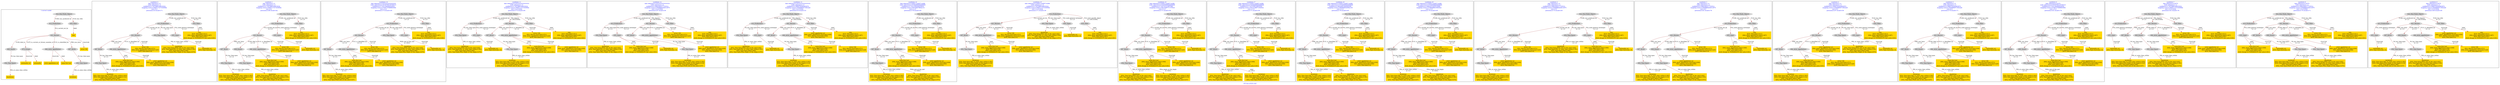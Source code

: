 digraph n0 {
fontcolor="blue"
remincross="true"
label="s03-ima-artists.xml"
subgraph cluster_0 {
label="1-correct model"
n2[style="filled",color="white",fillcolor="lightgray",label="E12_Production1"];
n3[style="filled",color="white",fillcolor="lightgray",label="E21_Person1"];
n4[style="filled",color="white",fillcolor="lightgray",label="E69_Death1"];
n5[style="filled",color="white",fillcolor="lightgray",label="E74_Group1"];
n6[style="filled",color="white",fillcolor="lightgray",label="E82_Actor_Appellation1"];
n7[style="filled",color="white",fillcolor="lightgray",label="E67_Birth1"];
n8[shape="plaintext",style="filled",fillcolor="gold",label="Artist URI"];
n9[style="filled",color="white",fillcolor="lightgray",label="E22_Man-Made_Object1"];
n10[style="filled",color="white",fillcolor="lightgray",label="E35_Title1"];
n11[shape="plaintext",style="filled",fillcolor="gold",label="title"];
n12[style="filled",color="white",fillcolor="lightgray",label="E52_Time-Span1"];
n13[shape="plaintext",style="filled",fillcolor="gold",label="birthDate"];
n14[style="filled",color="white",fillcolor="lightgray",label="E52_Time-Span2"];
n15[shape="plaintext",style="filled",fillcolor="gold",label="deathDate"];
n16[shape="plaintext",style="filled",fillcolor="gold",label="nationality uri"];
n17[shape="plaintext",style="filled",fillcolor="gold",label="nationality"];
n18[shape="plaintext",style="filled",fillcolor="gold",label="artist appellation uri"];
n19[shape="plaintext",style="filled",fillcolor="gold",label="name first last"];
}
subgraph cluster_1 {
label="candidate 0\nlink coherence:1.0\nnode coherence:1.0\nconfidence:0.7257866100633034\nmapping score:0.5990717271639582\ncost:15.0\n-precision:0.8-recall:0.71"
n21[style="filled",color="white",fillcolor="lightgray",label="E12_Production1"];
n22[style="filled",color="white",fillcolor="lightgray",label="E21_Person1"];
n23[style="filled",color="white",fillcolor="lightgray",label="E52_Time-Span2"];
n24[style="filled",color="white",fillcolor="lightgray",label="E55_Type1"];
n25[style="filled",color="white",fillcolor="lightgray",label="E67_Birth1"];
n26[style="filled",color="white",fillcolor="lightgray",label="E82_Actor_Appellation1"];
n27[style="filled",color="white",fillcolor="lightgray",label="E22_Man-Made_Object1"];
n28[style="filled",color="white",fillcolor="lightgray",label="E35_Title1"];
n29[style="filled",color="white",fillcolor="lightgray",label="E52_Time-Span1"];
n30[shape="plaintext",style="filled",fillcolor="gold",label="name first last\n[E82_Actor_Appellation,label,0.908]\n[E35_Title,label,0.09]\n[E55_Type,label,0.001]\n[E29_Design_or_Procedure,P3_has_note,0.001]"];
n31[shape="plaintext",style="filled",fillcolor="gold",label="birthDate\n[E52_Time-Span,P82_at_some_time_within,0.363]\n[E52_Time-Span,P82a_begin_of_the_begin,0.314]\n[E52_Time-Span,label,0.286]\n[E52_Time-Span,P82b_end_of_the_end,0.037]"];
n32[shape="plaintext",style="filled",fillcolor="gold",label="deathDate\n[E52_Time-Span,P82b_end_of_the_end,0.442]\n[E52_Time-Span,P82_at_some_time_within,0.391]\n[E52_Time-Span,label,0.094]\n[E52_Time-Span,P82a_begin_of_the_begin,0.073]"];
n33[shape="plaintext",style="filled",fillcolor="gold",label="title\n[E35_Title,label,0.911]\n[E82_Actor_Appellation,label,0.087]\n[E55_Type,label,0.001]\n[E29_Design_or_Procedure,P3_has_note,0.001]"];
n34[shape="plaintext",style="filled",fillcolor="gold",label="nationality uri\n[E55_Type,classLink,1.0]"];
n35[shape="plaintext",style="filled",fillcolor="gold",label="Artist URI\n[E21_Person,classLink,0.571]\n[E82_Actor_Appellation,classLink,0.429]\n[E35_Title,label,0.0]"];
n36[shape="plaintext",style="filled",fillcolor="gold",label="artist appellation uri\n[E82_Actor_Appellation,classLink,0.936]\n[E21_Person,classLink,0.064]\n[E35_Title,label,0.0]"];
}
subgraph cluster_2 {
label="candidate 1\nlink coherence:1.0\nnode coherence:1.0\nconfidence:0.7257866100633034\nmapping score:0.5990717271639582\ncost:16.0\n-precision:0.88-recall:0.82"
n38[style="filled",color="white",fillcolor="lightgray",label="E12_Production1"];
n39[style="filled",color="white",fillcolor="lightgray",label="E21_Person1"];
n40[style="filled",color="white",fillcolor="lightgray",label="E55_Type1"];
n41[style="filled",color="white",fillcolor="lightgray",label="E67_Birth1"];
n42[style="filled",color="white",fillcolor="lightgray",label="E69_Death1"];
n43[style="filled",color="white",fillcolor="lightgray",label="E82_Actor_Appellation1"];
n44[style="filled",color="white",fillcolor="lightgray",label="E22_Man-Made_Object1"];
n45[style="filled",color="white",fillcolor="lightgray",label="E35_Title1"];
n46[style="filled",color="white",fillcolor="lightgray",label="E52_Time-Span1"];
n47[style="filled",color="white",fillcolor="lightgray",label="E52_Time-Span3"];
n48[shape="plaintext",style="filled",fillcolor="gold",label="name first last\n[E82_Actor_Appellation,label,0.908]\n[E35_Title,label,0.09]\n[E55_Type,label,0.001]\n[E29_Design_or_Procedure,P3_has_note,0.001]"];
n49[shape="plaintext",style="filled",fillcolor="gold",label="birthDate\n[E52_Time-Span,P82_at_some_time_within,0.363]\n[E52_Time-Span,P82a_begin_of_the_begin,0.314]\n[E52_Time-Span,label,0.286]\n[E52_Time-Span,P82b_end_of_the_end,0.037]"];
n50[shape="plaintext",style="filled",fillcolor="gold",label="title\n[E35_Title,label,0.911]\n[E82_Actor_Appellation,label,0.087]\n[E55_Type,label,0.001]\n[E29_Design_or_Procedure,P3_has_note,0.001]"];
n51[shape="plaintext",style="filled",fillcolor="gold",label="deathDate\n[E52_Time-Span,P82b_end_of_the_end,0.442]\n[E52_Time-Span,P82_at_some_time_within,0.391]\n[E52_Time-Span,label,0.094]\n[E52_Time-Span,P82a_begin_of_the_begin,0.073]"];
n52[shape="plaintext",style="filled",fillcolor="gold",label="nationality uri\n[E55_Type,classLink,1.0]"];
n53[shape="plaintext",style="filled",fillcolor="gold",label="Artist URI\n[E21_Person,classLink,0.571]\n[E82_Actor_Appellation,classLink,0.429]\n[E35_Title,label,0.0]"];
n54[shape="plaintext",style="filled",fillcolor="gold",label="artist appellation uri\n[E82_Actor_Appellation,classLink,0.936]\n[E21_Person,classLink,0.064]\n[E35_Title,label,0.0]"];
}
subgraph cluster_3 {
label="candidate 10\nlink coherence:0.9333333333333333\nnode coherence:0.9230769230769231\nconfidence:0.7331156264025834\nmapping score:0.5758737069693594\ncost:114.0\n-precision:0.73-recall:0.65"
n56[style="filled",color="white",fillcolor="lightgray",label="E12_Production1"];
n57[style="filled",color="white",fillcolor="lightgray",label="E21_Person1"];
n58[style="filled",color="white",fillcolor="lightgray",label="E52_Time-Span2"];
n59[style="filled",color="white",fillcolor="lightgray",label="E55_Type1"];
n60[style="filled",color="white",fillcolor="lightgray",label="E67_Birth1"];
n61[style="filled",color="white",fillcolor="lightgray",label="E82_Actor_Appellation1"];
n62[style="filled",color="white",fillcolor="lightgray",label="E22_Man-Made_Object1"];
n63[style="filled",color="white",fillcolor="lightgray",label="E35_Title1"];
n64[style="filled",color="white",fillcolor="lightgray",label="E52_Time-Span1"];
n65[shape="plaintext",style="filled",fillcolor="gold",label="deathDate\n[E52_Time-Span,P82b_end_of_the_end,0.442]\n[E52_Time-Span,P82_at_some_time_within,0.391]\n[E52_Time-Span,label,0.094]\n[E52_Time-Span,P82a_begin_of_the_begin,0.073]"];
n66[shape="plaintext",style="filled",fillcolor="gold",label="name first last\n[E82_Actor_Appellation,label,0.908]\n[E35_Title,label,0.09]\n[E55_Type,label,0.001]\n[E29_Design_or_Procedure,P3_has_note,0.001]"];
n67[shape="plaintext",style="filled",fillcolor="gold",label="birthDate\n[E52_Time-Span,P82_at_some_time_within,0.363]\n[E52_Time-Span,P82a_begin_of_the_begin,0.314]\n[E52_Time-Span,label,0.286]\n[E52_Time-Span,P82b_end_of_the_end,0.037]"];
n68[shape="plaintext",style="filled",fillcolor="gold",label="title\n[E35_Title,label,0.911]\n[E82_Actor_Appellation,label,0.087]\n[E55_Type,label,0.001]\n[E29_Design_or_Procedure,P3_has_note,0.001]"];
n69[shape="plaintext",style="filled",fillcolor="gold",label="nationality uri\n[E55_Type,classLink,1.0]"];
n70[shape="plaintext",style="filled",fillcolor="gold",label="Artist URI\n[E21_Person,classLink,0.571]\n[E82_Actor_Appellation,classLink,0.429]\n[E35_Title,label,0.0]"];
n71[shape="plaintext",style="filled",fillcolor="gold",label="artist appellation uri\n[E82_Actor_Appellation,classLink,0.936]\n[E21_Person,classLink,0.064]\n[E35_Title,label,0.0]"];
}
subgraph cluster_4 {
label="candidate 11\nlink coherence:0.9333333333333333\nnode coherence:1.0\nconfidence:0.7257866100633034\nmapping score:0.5990717271639582\ncost:114.010002\n-precision:0.73-recall:0.65"
n73[style="filled",color="white",fillcolor="lightgray",label="E12_Production1"];
n74[style="filled",color="white",fillcolor="lightgray",label="E52_Time-Span2"];
n75[style="filled",color="white",fillcolor="lightgray",label="E55_Type1"];
n76[style="filled",color="white",fillcolor="lightgray",label="E21_Person1"];
n77[style="filled",color="white",fillcolor="lightgray",label="E67_Birth1"];
n78[style="filled",color="white",fillcolor="lightgray",label="E82_Actor_Appellation1"];
n79[style="filled",color="white",fillcolor="lightgray",label="E22_Man-Made_Object1"];
n80[style="filled",color="white",fillcolor="lightgray",label="E35_Title1"];
n81[style="filled",color="white",fillcolor="lightgray",label="E52_Time-Span1"];
n82[shape="plaintext",style="filled",fillcolor="gold",label="name first last\n[E82_Actor_Appellation,label,0.908]\n[E35_Title,label,0.09]\n[E55_Type,label,0.001]\n[E29_Design_or_Procedure,P3_has_note,0.001]"];
n83[shape="plaintext",style="filled",fillcolor="gold",label="birthDate\n[E52_Time-Span,P82_at_some_time_within,0.363]\n[E52_Time-Span,P82a_begin_of_the_begin,0.314]\n[E52_Time-Span,label,0.286]\n[E52_Time-Span,P82b_end_of_the_end,0.037]"];
n84[shape="plaintext",style="filled",fillcolor="gold",label="deathDate\n[E52_Time-Span,P82b_end_of_the_end,0.442]\n[E52_Time-Span,P82_at_some_time_within,0.391]\n[E52_Time-Span,label,0.094]\n[E52_Time-Span,P82a_begin_of_the_begin,0.073]"];
n85[shape="plaintext",style="filled",fillcolor="gold",label="title\n[E35_Title,label,0.911]\n[E82_Actor_Appellation,label,0.087]\n[E55_Type,label,0.001]\n[E29_Design_or_Procedure,P3_has_note,0.001]"];
n86[shape="plaintext",style="filled",fillcolor="gold",label="nationality uri\n[E55_Type,classLink,1.0]"];
n87[shape="plaintext",style="filled",fillcolor="gold",label="Artist URI\n[E21_Person,classLink,0.571]\n[E82_Actor_Appellation,classLink,0.429]\n[E35_Title,label,0.0]"];
n88[shape="plaintext",style="filled",fillcolor="gold",label="artist appellation uri\n[E82_Actor_Appellation,classLink,0.936]\n[E21_Person,classLink,0.064]\n[E35_Title,label,0.0]"];
}
subgraph cluster_5 {
label="candidate 12\nlink coherence:0.9333333333333333\nnode coherence:1.0\nconfidence:0.5962382077753512\nmapping score:0.5558889264013075\ncost:114.010002\n-precision:0.67-recall:0.59"
n90[style="filled",color="white",fillcolor="lightgray",label="E12_Production1"];
n91[style="filled",color="white",fillcolor="lightgray",label="E52_Time-Span2"];
n92[style="filled",color="white",fillcolor="lightgray",label="E55_Type1"];
n93[style="filled",color="white",fillcolor="lightgray",label="E21_Person1"];
n94[style="filled",color="white",fillcolor="lightgray",label="E67_Birth1"];
n95[style="filled",color="white",fillcolor="lightgray",label="E82_Actor_Appellation1"];
n96[style="filled",color="white",fillcolor="lightgray",label="E22_Man-Made_Object1"];
n97[style="filled",color="white",fillcolor="lightgray",label="E35_Title1"];
n98[style="filled",color="white",fillcolor="lightgray",label="E52_Time-Span1"];
n99[shape="plaintext",style="filled",fillcolor="gold",label="name first last\n[E82_Actor_Appellation,label,0.908]\n[E35_Title,label,0.09]\n[E55_Type,label,0.001]\n[E29_Design_or_Procedure,P3_has_note,0.001]"];
n100[shape="plaintext",style="filled",fillcolor="gold",label="birthDate\n[E52_Time-Span,P82_at_some_time_within,0.363]\n[E52_Time-Span,P82a_begin_of_the_begin,0.314]\n[E52_Time-Span,label,0.286]\n[E52_Time-Span,P82b_end_of_the_end,0.037]"];
n101[shape="plaintext",style="filled",fillcolor="gold",label="deathDate\n[E52_Time-Span,P82b_end_of_the_end,0.442]\n[E52_Time-Span,P82_at_some_time_within,0.391]\n[E52_Time-Span,label,0.094]\n[E52_Time-Span,P82a_begin_of_the_begin,0.073]"];
n102[shape="plaintext",style="filled",fillcolor="gold",label="title\n[E35_Title,label,0.911]\n[E82_Actor_Appellation,label,0.087]\n[E55_Type,label,0.001]\n[E29_Design_or_Procedure,P3_has_note,0.001]"];
n103[shape="plaintext",style="filled",fillcolor="gold",label="nationality uri\n[E55_Type,classLink,1.0]"];
n104[shape="plaintext",style="filled",fillcolor="gold",label="Artist URI\n[E21_Person,classLink,0.571]\n[E82_Actor_Appellation,classLink,0.429]\n[E35_Title,label,0.0]"];
n105[shape="plaintext",style="filled",fillcolor="gold",label="artist appellation uri\n[E82_Actor_Appellation,classLink,0.936]\n[E21_Person,classLink,0.064]\n[E35_Title,label,0.0]"];
}
subgraph cluster_6 {
label="candidate 13\nlink coherence:0.9333333333333333\nnode coherence:1.0\nconfidence:0.5806702200463972\nmapping score:0.5506995971583228\ncost:114.010002\n-precision:0.6-recall:0.53"
n107[style="filled",color="white",fillcolor="lightgray",label="E12_Production1"];
n108[style="filled",color="white",fillcolor="lightgray",label="E52_Time-Span2"];
n109[style="filled",color="white",fillcolor="lightgray",label="E55_Type1"];
n110[style="filled",color="white",fillcolor="lightgray",label="E21_Person1"];
n111[style="filled",color="white",fillcolor="lightgray",label="E67_Birth1"];
n112[style="filled",color="white",fillcolor="lightgray",label="E82_Actor_Appellation1"];
n113[style="filled",color="white",fillcolor="lightgray",label="E22_Man-Made_Object1"];
n114[style="filled",color="white",fillcolor="lightgray",label="E35_Title1"];
n115[style="filled",color="white",fillcolor="lightgray",label="E52_Time-Span1"];
n116[shape="plaintext",style="filled",fillcolor="gold",label="name first last\n[E82_Actor_Appellation,label,0.908]\n[E35_Title,label,0.09]\n[E55_Type,label,0.001]\n[E29_Design_or_Procedure,P3_has_note,0.001]"];
n117[shape="plaintext",style="filled",fillcolor="gold",label="birthDate\n[E52_Time-Span,P82_at_some_time_within,0.363]\n[E52_Time-Span,P82a_begin_of_the_begin,0.314]\n[E52_Time-Span,label,0.286]\n[E52_Time-Span,P82b_end_of_the_end,0.037]"];
n118[shape="plaintext",style="filled",fillcolor="gold",label="deathDate\n[E52_Time-Span,P82b_end_of_the_end,0.442]\n[E52_Time-Span,P82_at_some_time_within,0.391]\n[E52_Time-Span,label,0.094]\n[E52_Time-Span,P82a_begin_of_the_begin,0.073]"];
n119[shape="plaintext",style="filled",fillcolor="gold",label="title\n[E35_Title,label,0.911]\n[E82_Actor_Appellation,label,0.087]\n[E55_Type,label,0.001]\n[E29_Design_or_Procedure,P3_has_note,0.001]"];
n120[shape="plaintext",style="filled",fillcolor="gold",label="nationality uri\n[E55_Type,classLink,1.0]"];
n121[shape="plaintext",style="filled",fillcolor="gold",label="Artist URI\n[E21_Person,classLink,0.571]\n[E82_Actor_Appellation,classLink,0.429]\n[E35_Title,label,0.0]"];
n122[shape="plaintext",style="filled",fillcolor="gold",label="artist appellation uri\n[E82_Actor_Appellation,classLink,0.936]\n[E21_Person,classLink,0.064]\n[E35_Title,label,0.0]"];
}
subgraph cluster_7 {
label="candidate 14\nlink coherence:0.9285714285714286\nnode coherence:0.9166666666666666\nconfidence:0.7331156264025834\nmapping score:0.597546478642131\ncost:113.0\n-precision:0.79-recall:0.65"
n124[style="filled",color="white",fillcolor="lightgray",label="E12_Production1"];
n125[style="filled",color="white",fillcolor="lightgray",label="E21_Person1"];
n126[style="filled",color="white",fillcolor="lightgray",label="E55_Type1"];
n127[style="filled",color="white",fillcolor="lightgray",label="E67_Birth1"];
n128[style="filled",color="white",fillcolor="lightgray",label="E82_Actor_Appellation1"];
n129[style="filled",color="white",fillcolor="lightgray",label="E22_Man-Made_Object1"];
n130[style="filled",color="white",fillcolor="lightgray",label="E35_Title1"];
n131[style="filled",color="white",fillcolor="lightgray",label="E52_Time-Span1"];
n132[shape="plaintext",style="filled",fillcolor="gold",label="name first last\n[E82_Actor_Appellation,label,0.908]\n[E35_Title,label,0.09]\n[E55_Type,label,0.001]\n[E29_Design_or_Procedure,P3_has_note,0.001]"];
n133[shape="plaintext",style="filled",fillcolor="gold",label="birthDate\n[E52_Time-Span,P82_at_some_time_within,0.363]\n[E52_Time-Span,P82a_begin_of_the_begin,0.314]\n[E52_Time-Span,label,0.286]\n[E52_Time-Span,P82b_end_of_the_end,0.037]"];
n134[shape="plaintext",style="filled",fillcolor="gold",label="deathDate\n[E52_Time-Span,P82b_end_of_the_end,0.442]\n[E52_Time-Span,P82_at_some_time_within,0.391]\n[E52_Time-Span,label,0.094]\n[E52_Time-Span,P82a_begin_of_the_begin,0.073]"];
n135[shape="plaintext",style="filled",fillcolor="gold",label="title\n[E35_Title,label,0.911]\n[E82_Actor_Appellation,label,0.087]\n[E55_Type,label,0.001]\n[E29_Design_or_Procedure,P3_has_note,0.001]"];
n136[shape="plaintext",style="filled",fillcolor="gold",label="nationality uri\n[E55_Type,classLink,1.0]"];
n137[shape="plaintext",style="filled",fillcolor="gold",label="Artist URI\n[E21_Person,classLink,0.571]\n[E82_Actor_Appellation,classLink,0.429]\n[E35_Title,label,0.0]"];
n138[shape="plaintext",style="filled",fillcolor="gold",label="artist appellation uri\n[E82_Actor_Appellation,classLink,0.936]\n[E21_Person,classLink,0.064]\n[E35_Title,label,0.0]"];
}
subgraph cluster_8 {
label="candidate 15\nlink coherence:0.9285714285714286\nnode coherence:1.0\nconfidence:0.7257866100633034\nmapping score:0.5990717271639582\ncost:113.010002\n-precision:0.71-recall:0.59"
n140[style="filled",color="white",fillcolor="lightgray",label="E12_Production1"];
n141[style="filled",color="white",fillcolor="lightgray",label="E21_Person1"];
n142[style="filled",color="white",fillcolor="lightgray",label="E52_Time-Span2"];
n143[style="filled",color="white",fillcolor="lightgray",label="E55_Type1"];
n144[style="filled",color="white",fillcolor="lightgray",label="E67_Birth1"];
n145[style="filled",color="white",fillcolor="lightgray",label="E82_Actor_Appellation1"];
n146[style="filled",color="white",fillcolor="lightgray",label="E52_Time-Span1"];
n147[style="filled",color="white",fillcolor="lightgray",label="E35_Title1"];
n148[shape="plaintext",style="filled",fillcolor="gold",label="name first last\n[E82_Actor_Appellation,label,0.908]\n[E35_Title,label,0.09]\n[E55_Type,label,0.001]\n[E29_Design_or_Procedure,P3_has_note,0.001]"];
n149[shape="plaintext",style="filled",fillcolor="gold",label="birthDate\n[E52_Time-Span,P82_at_some_time_within,0.363]\n[E52_Time-Span,P82a_begin_of_the_begin,0.314]\n[E52_Time-Span,label,0.286]\n[E52_Time-Span,P82b_end_of_the_end,0.037]"];
n150[shape="plaintext",style="filled",fillcolor="gold",label="deathDate\n[E52_Time-Span,P82b_end_of_the_end,0.442]\n[E52_Time-Span,P82_at_some_time_within,0.391]\n[E52_Time-Span,label,0.094]\n[E52_Time-Span,P82a_begin_of_the_begin,0.073]"];
n151[shape="plaintext",style="filled",fillcolor="gold",label="title\n[E35_Title,label,0.911]\n[E82_Actor_Appellation,label,0.087]\n[E55_Type,label,0.001]\n[E29_Design_or_Procedure,P3_has_note,0.001]"];
n152[shape="plaintext",style="filled",fillcolor="gold",label="nationality uri\n[E55_Type,classLink,1.0]"];
n153[shape="plaintext",style="filled",fillcolor="gold",label="Artist URI\n[E21_Person,classLink,0.571]\n[E82_Actor_Appellation,classLink,0.429]\n[E35_Title,label,0.0]"];
n154[shape="plaintext",style="filled",fillcolor="gold",label="artist appellation uri\n[E82_Actor_Appellation,classLink,0.936]\n[E21_Person,classLink,0.064]\n[E35_Title,label,0.0]"];
}
subgraph cluster_9 {
label="candidate 16\nlink coherence:0.9285714285714286\nnode coherence:0.9166666666666666\nconfidence:0.718714121997566\nmapping score:0.5927459771737918\ncost:113.0\n-precision:0.71-recall:0.59"
n156[style="filled",color="white",fillcolor="lightgray",label="E12_Production1"];
n157[style="filled",color="white",fillcolor="lightgray",label="E21_Person1"];
n158[style="filled",color="white",fillcolor="lightgray",label="E55_Type1"];
n159[style="filled",color="white",fillcolor="lightgray",label="E67_Birth1"];
n160[style="filled",color="white",fillcolor="lightgray",label="E82_Actor_Appellation1"];
n161[style="filled",color="white",fillcolor="lightgray",label="E22_Man-Made_Object1"];
n162[style="filled",color="white",fillcolor="lightgray",label="E35_Title1"];
n163[style="filled",color="white",fillcolor="lightgray",label="E52_Time-Span1"];
n164[shape="plaintext",style="filled",fillcolor="gold",label="name first last\n[E82_Actor_Appellation,label,0.908]\n[E35_Title,label,0.09]\n[E55_Type,label,0.001]\n[E29_Design_or_Procedure,P3_has_note,0.001]"];
n165[shape="plaintext",style="filled",fillcolor="gold",label="deathDate\n[E52_Time-Span,P82b_end_of_the_end,0.442]\n[E52_Time-Span,P82_at_some_time_within,0.391]\n[E52_Time-Span,label,0.094]\n[E52_Time-Span,P82a_begin_of_the_begin,0.073]"];
n166[shape="plaintext",style="filled",fillcolor="gold",label="birthDate\n[E52_Time-Span,P82_at_some_time_within,0.363]\n[E52_Time-Span,P82a_begin_of_the_begin,0.314]\n[E52_Time-Span,label,0.286]\n[E52_Time-Span,P82b_end_of_the_end,0.037]"];
n167[shape="plaintext",style="filled",fillcolor="gold",label="title\n[E35_Title,label,0.911]\n[E82_Actor_Appellation,label,0.087]\n[E55_Type,label,0.001]\n[E29_Design_or_Procedure,P3_has_note,0.001]"];
n168[shape="plaintext",style="filled",fillcolor="gold",label="nationality uri\n[E55_Type,classLink,1.0]"];
n169[shape="plaintext",style="filled",fillcolor="gold",label="Artist URI\n[E21_Person,classLink,0.571]\n[E82_Actor_Appellation,classLink,0.429]\n[E35_Title,label,0.0]"];
n170[shape="plaintext",style="filled",fillcolor="gold",label="artist appellation uri\n[E82_Actor_Appellation,classLink,0.936]\n[E21_Person,classLink,0.064]\n[E35_Title,label,0.0]"];
}
subgraph cluster_10 {
label="candidate 17\nlink coherence:0.9285714285714286\nnode coherence:0.9166666666666666\nconfidence:0.7147238518825502\nmapping score:0.5914158871354532\ncost:113.0\n-precision:0.71-recall:0.59"
n172[style="filled",color="white",fillcolor="lightgray",label="E12_Production1"];
n173[style="filled",color="white",fillcolor="lightgray",label="E21_Person1"];
n174[style="filled",color="white",fillcolor="lightgray",label="E55_Type1"];
n175[style="filled",color="white",fillcolor="lightgray",label="E67_Birth1"];
n176[style="filled",color="white",fillcolor="lightgray",label="E82_Actor_Appellation1"];
n177[style="filled",color="white",fillcolor="lightgray",label="E22_Man-Made_Object1"];
n178[style="filled",color="white",fillcolor="lightgray",label="E35_Title1"];
n179[style="filled",color="white",fillcolor="lightgray",label="E52_Time-Span1"];
n180[shape="plaintext",style="filled",fillcolor="gold",label="name first last\n[E82_Actor_Appellation,label,0.908]\n[E35_Title,label,0.09]\n[E55_Type,label,0.001]\n[E29_Design_or_Procedure,P3_has_note,0.001]"];
n181[shape="plaintext",style="filled",fillcolor="gold",label="deathDate\n[E52_Time-Span,P82b_end_of_the_end,0.442]\n[E52_Time-Span,P82_at_some_time_within,0.391]\n[E52_Time-Span,label,0.094]\n[E52_Time-Span,P82a_begin_of_the_begin,0.073]"];
n182[shape="plaintext",style="filled",fillcolor="gold",label="birthDate\n[E52_Time-Span,P82_at_some_time_within,0.363]\n[E52_Time-Span,P82a_begin_of_the_begin,0.314]\n[E52_Time-Span,label,0.286]\n[E52_Time-Span,P82b_end_of_the_end,0.037]"];
n183[shape="plaintext",style="filled",fillcolor="gold",label="title\n[E35_Title,label,0.911]\n[E82_Actor_Appellation,label,0.087]\n[E55_Type,label,0.001]\n[E29_Design_or_Procedure,P3_has_note,0.001]"];
n184[shape="plaintext",style="filled",fillcolor="gold",label="nationality uri\n[E55_Type,classLink,1.0]"];
n185[shape="plaintext",style="filled",fillcolor="gold",label="Artist URI\n[E21_Person,classLink,0.571]\n[E82_Actor_Appellation,classLink,0.429]\n[E35_Title,label,0.0]"];
n186[shape="plaintext",style="filled",fillcolor="gold",label="artist appellation uri\n[E82_Actor_Appellation,classLink,0.936]\n[E21_Person,classLink,0.064]\n[E35_Title,label,0.0]"];
}
subgraph cluster_11 {
label="candidate 18\nlink coherence:0.9285714285714286\nnode coherence:0.9166666666666666\nconfidence:0.6834481464948369\nmapping score:0.5809906520062155\ncost:113.0\n-precision:0.79-recall:0.65"
n188[style="filled",color="white",fillcolor="lightgray",label="E12_Production1"];
n189[style="filled",color="white",fillcolor="lightgray",label="E21_Person1"];
n190[style="filled",color="white",fillcolor="lightgray",label="E55_Type1"];
n191[style="filled",color="white",fillcolor="lightgray",label="E67_Birth1"];
n192[style="filled",color="white",fillcolor="lightgray",label="E82_Actor_Appellation1"];
n193[style="filled",color="white",fillcolor="lightgray",label="E22_Man-Made_Object1"];
n194[style="filled",color="white",fillcolor="lightgray",label="E35_Title1"];
n195[style="filled",color="white",fillcolor="lightgray",label="E52_Time-Span1"];
n196[shape="plaintext",style="filled",fillcolor="gold",label="name first last\n[E82_Actor_Appellation,label,0.908]\n[E35_Title,label,0.09]\n[E55_Type,label,0.001]\n[E29_Design_or_Procedure,P3_has_note,0.001]"];
n197[shape="plaintext",style="filled",fillcolor="gold",label="birthDate\n[E52_Time-Span,P82_at_some_time_within,0.363]\n[E52_Time-Span,P82a_begin_of_the_begin,0.314]\n[E52_Time-Span,label,0.286]\n[E52_Time-Span,P82b_end_of_the_end,0.037]"];
n198[shape="plaintext",style="filled",fillcolor="gold",label="deathDate\n[E52_Time-Span,P82b_end_of_the_end,0.442]\n[E52_Time-Span,P82_at_some_time_within,0.391]\n[E52_Time-Span,label,0.094]\n[E52_Time-Span,P82a_begin_of_the_begin,0.073]"];
n199[shape="plaintext",style="filled",fillcolor="gold",label="title\n[E35_Title,label,0.911]\n[E82_Actor_Appellation,label,0.087]\n[E55_Type,label,0.001]\n[E29_Design_or_Procedure,P3_has_note,0.001]"];
n200[shape="plaintext",style="filled",fillcolor="gold",label="nationality uri\n[E55_Type,classLink,1.0]"];
n201[shape="plaintext",style="filled",fillcolor="gold",label="Artist URI\n[E21_Person,classLink,0.571]\n[E82_Actor_Appellation,classLink,0.429]\n[E35_Title,label,0.0]"];
n202[shape="plaintext",style="filled",fillcolor="gold",label="artist appellation uri\n[E82_Actor_Appellation,classLink,0.936]\n[E21_Person,classLink,0.064]\n[E35_Title,label,0.0]"];
}
subgraph cluster_12 {
label="candidate 19\nlink coherence:0.9285714285714286\nnode coherence:0.9166666666666666\nconfidence:0.6803231405510969\nmapping score:0.5799489833583021\ncost:113.0\n-precision:0.79-recall:0.65"
n204[style="filled",color="white",fillcolor="lightgray",label="E12_Production1"];
n205[style="filled",color="white",fillcolor="lightgray",label="E21_Person1"];
n206[style="filled",color="white",fillcolor="lightgray",label="E55_Type1"];
n207[style="filled",color="white",fillcolor="lightgray",label="E67_Birth1"];
n208[style="filled",color="white",fillcolor="lightgray",label="E82_Actor_Appellation1"];
n209[style="filled",color="white",fillcolor="lightgray",label="E22_Man-Made_Object1"];
n210[style="filled",color="white",fillcolor="lightgray",label="E35_Title1"];
n211[style="filled",color="white",fillcolor="lightgray",label="E52_Time-Span1"];
n212[shape="plaintext",style="filled",fillcolor="gold",label="name first last\n[E82_Actor_Appellation,label,0.908]\n[E35_Title,label,0.09]\n[E55_Type,label,0.001]\n[E29_Design_or_Procedure,P3_has_note,0.001]"];
n213[shape="plaintext",style="filled",fillcolor="gold",label="birthDate\n[E52_Time-Span,P82_at_some_time_within,0.363]\n[E52_Time-Span,P82a_begin_of_the_begin,0.314]\n[E52_Time-Span,label,0.286]\n[E52_Time-Span,P82b_end_of_the_end,0.037]"];
n214[shape="plaintext",style="filled",fillcolor="gold",label="deathDate\n[E52_Time-Span,P82b_end_of_the_end,0.442]\n[E52_Time-Span,P82_at_some_time_within,0.391]\n[E52_Time-Span,label,0.094]\n[E52_Time-Span,P82a_begin_of_the_begin,0.073]"];
n215[shape="plaintext",style="filled",fillcolor="gold",label="title\n[E35_Title,label,0.911]\n[E82_Actor_Appellation,label,0.087]\n[E55_Type,label,0.001]\n[E29_Design_or_Procedure,P3_has_note,0.001]"];
n216[shape="plaintext",style="filled",fillcolor="gold",label="nationality uri\n[E55_Type,classLink,1.0]"];
n217[shape="plaintext",style="filled",fillcolor="gold",label="Artist URI\n[E21_Person,classLink,0.571]\n[E82_Actor_Appellation,classLink,0.429]\n[E35_Title,label,0.0]"];
n218[shape="plaintext",style="filled",fillcolor="gold",label="artist appellation uri\n[E82_Actor_Appellation,classLink,0.936]\n[E21_Person,classLink,0.064]\n[E35_Title,label,0.0]"];
}
subgraph cluster_13 {
label="candidate 2\nlink coherence:1.0\nnode coherence:1.0\nconfidence:0.5962382077753512\nmapping score:0.5558889264013075\ncost:15.0\n-precision:0.73-recall:0.65"
n220[style="filled",color="white",fillcolor="lightgray",label="E12_Production1"];
n221[style="filled",color="white",fillcolor="lightgray",label="E21_Person1"];
n222[style="filled",color="white",fillcolor="lightgray",label="E52_Time-Span2"];
n223[style="filled",color="white",fillcolor="lightgray",label="E55_Type1"];
n224[style="filled",color="white",fillcolor="lightgray",label="E67_Birth1"];
n225[style="filled",color="white",fillcolor="lightgray",label="E82_Actor_Appellation1"];
n226[style="filled",color="white",fillcolor="lightgray",label="E22_Man-Made_Object1"];
n227[style="filled",color="white",fillcolor="lightgray",label="E35_Title1"];
n228[style="filled",color="white",fillcolor="lightgray",label="E52_Time-Span1"];
n229[shape="plaintext",style="filled",fillcolor="gold",label="name first last\n[E82_Actor_Appellation,label,0.908]\n[E35_Title,label,0.09]\n[E55_Type,label,0.001]\n[E29_Design_or_Procedure,P3_has_note,0.001]"];
n230[shape="plaintext",style="filled",fillcolor="gold",label="birthDate\n[E52_Time-Span,P82_at_some_time_within,0.363]\n[E52_Time-Span,P82a_begin_of_the_begin,0.314]\n[E52_Time-Span,label,0.286]\n[E52_Time-Span,P82b_end_of_the_end,0.037]"];
n231[shape="plaintext",style="filled",fillcolor="gold",label="deathDate\n[E52_Time-Span,P82b_end_of_the_end,0.442]\n[E52_Time-Span,P82_at_some_time_within,0.391]\n[E52_Time-Span,label,0.094]\n[E52_Time-Span,P82a_begin_of_the_begin,0.073]"];
n232[shape="plaintext",style="filled",fillcolor="gold",label="title\n[E35_Title,label,0.911]\n[E82_Actor_Appellation,label,0.087]\n[E55_Type,label,0.001]\n[E29_Design_or_Procedure,P3_has_note,0.001]"];
n233[shape="plaintext",style="filled",fillcolor="gold",label="nationality uri\n[E55_Type,classLink,1.0]"];
n234[shape="plaintext",style="filled",fillcolor="gold",label="Artist URI\n[E21_Person,classLink,0.571]\n[E82_Actor_Appellation,classLink,0.429]\n[E35_Title,label,0.0]"];
n235[shape="plaintext",style="filled",fillcolor="gold",label="artist appellation uri\n[E82_Actor_Appellation,classLink,0.936]\n[E21_Person,classLink,0.064]\n[E35_Title,label,0.0]"];
}
subgraph cluster_14 {
label="candidate 3\nlink coherence:1.0\nnode coherence:1.0\nconfidence:0.5962382077753512\nmapping score:0.5558889264013075\ncost:16.0\n-precision:0.81-recall:0.76"
n237[style="filled",color="white",fillcolor="lightgray",label="E12_Production1"];
n238[style="filled",color="white",fillcolor="lightgray",label="E21_Person1"];
n239[style="filled",color="white",fillcolor="lightgray",label="E55_Type1"];
n240[style="filled",color="white",fillcolor="lightgray",label="E67_Birth1"];
n241[style="filled",color="white",fillcolor="lightgray",label="E69_Death1"];
n242[style="filled",color="white",fillcolor="lightgray",label="E82_Actor_Appellation1"];
n243[style="filled",color="white",fillcolor="lightgray",label="E22_Man-Made_Object1"];
n244[style="filled",color="white",fillcolor="lightgray",label="E35_Title1"];
n245[style="filled",color="white",fillcolor="lightgray",label="E52_Time-Span1"];
n246[style="filled",color="white",fillcolor="lightgray",label="E52_Time-Span3"];
n247[shape="plaintext",style="filled",fillcolor="gold",label="name first last\n[E82_Actor_Appellation,label,0.908]\n[E35_Title,label,0.09]\n[E55_Type,label,0.001]\n[E29_Design_or_Procedure,P3_has_note,0.001]"];
n248[shape="plaintext",style="filled",fillcolor="gold",label="birthDate\n[E52_Time-Span,P82_at_some_time_within,0.363]\n[E52_Time-Span,P82a_begin_of_the_begin,0.314]\n[E52_Time-Span,label,0.286]\n[E52_Time-Span,P82b_end_of_the_end,0.037]"];
n249[shape="plaintext",style="filled",fillcolor="gold",label="title\n[E35_Title,label,0.911]\n[E82_Actor_Appellation,label,0.087]\n[E55_Type,label,0.001]\n[E29_Design_or_Procedure,P3_has_note,0.001]"];
n250[shape="plaintext",style="filled",fillcolor="gold",label="deathDate\n[E52_Time-Span,P82b_end_of_the_end,0.442]\n[E52_Time-Span,P82_at_some_time_within,0.391]\n[E52_Time-Span,label,0.094]\n[E52_Time-Span,P82a_begin_of_the_begin,0.073]"];
n251[shape="plaintext",style="filled",fillcolor="gold",label="nationality uri\n[E55_Type,classLink,1.0]"];
n252[shape="plaintext",style="filled",fillcolor="gold",label="Artist URI\n[E21_Person,classLink,0.571]\n[E82_Actor_Appellation,classLink,0.429]\n[E35_Title,label,0.0]"];
n253[shape="plaintext",style="filled",fillcolor="gold",label="artist appellation uri\n[E82_Actor_Appellation,classLink,0.936]\n[E21_Person,classLink,0.064]\n[E35_Title,label,0.0]"];
}
subgraph cluster_15 {
label="candidate 4\nlink coherence:1.0\nnode coherence:1.0\nconfidence:0.5806702200463972\nmapping score:0.5506995971583228\ncost:15.0\n-precision:0.67-recall:0.59"
n255[style="filled",color="white",fillcolor="lightgray",label="E12_Production1"];
n256[style="filled",color="white",fillcolor="lightgray",label="E21_Person1"];
n257[style="filled",color="white",fillcolor="lightgray",label="E52_Time-Span2"];
n258[style="filled",color="white",fillcolor="lightgray",label="E55_Type1"];
n259[style="filled",color="white",fillcolor="lightgray",label="E67_Birth1"];
n260[style="filled",color="white",fillcolor="lightgray",label="E82_Actor_Appellation1"];
n261[style="filled",color="white",fillcolor="lightgray",label="E22_Man-Made_Object1"];
n262[style="filled",color="white",fillcolor="lightgray",label="E35_Title1"];
n263[style="filled",color="white",fillcolor="lightgray",label="E52_Time-Span1"];
n264[shape="plaintext",style="filled",fillcolor="gold",label="name first last\n[E82_Actor_Appellation,label,0.908]\n[E35_Title,label,0.09]\n[E55_Type,label,0.001]\n[E29_Design_or_Procedure,P3_has_note,0.001]"];
n265[shape="plaintext",style="filled",fillcolor="gold",label="birthDate\n[E52_Time-Span,P82_at_some_time_within,0.363]\n[E52_Time-Span,P82a_begin_of_the_begin,0.314]\n[E52_Time-Span,label,0.286]\n[E52_Time-Span,P82b_end_of_the_end,0.037]"];
n266[shape="plaintext",style="filled",fillcolor="gold",label="deathDate\n[E52_Time-Span,P82b_end_of_the_end,0.442]\n[E52_Time-Span,P82_at_some_time_within,0.391]\n[E52_Time-Span,label,0.094]\n[E52_Time-Span,P82a_begin_of_the_begin,0.073]"];
n267[shape="plaintext",style="filled",fillcolor="gold",label="title\n[E35_Title,label,0.911]\n[E82_Actor_Appellation,label,0.087]\n[E55_Type,label,0.001]\n[E29_Design_or_Procedure,P3_has_note,0.001]"];
n268[shape="plaintext",style="filled",fillcolor="gold",label="nationality uri\n[E55_Type,classLink,1.0]"];
n269[shape="plaintext",style="filled",fillcolor="gold",label="Artist URI\n[E21_Person,classLink,0.571]\n[E82_Actor_Appellation,classLink,0.429]\n[E35_Title,label,0.0]"];
n270[shape="plaintext",style="filled",fillcolor="gold",label="artist appellation uri\n[E82_Actor_Appellation,classLink,0.936]\n[E21_Person,classLink,0.064]\n[E35_Title,label,0.0]"];
}
subgraph cluster_16 {
label="candidate 5\nlink coherence:1.0\nnode coherence:1.0\nconfidence:0.5806702200463972\nmapping score:0.5506995971583228\ncost:16.0\n-precision:0.75-recall:0.71"
n272[style="filled",color="white",fillcolor="lightgray",label="E12_Production1"];
n273[style="filled",color="white",fillcolor="lightgray",label="E21_Person1"];
n274[style="filled",color="white",fillcolor="lightgray",label="E55_Type1"];
n275[style="filled",color="white",fillcolor="lightgray",label="E67_Birth1"];
n276[style="filled",color="white",fillcolor="lightgray",label="E69_Death1"];
n277[style="filled",color="white",fillcolor="lightgray",label="E82_Actor_Appellation1"];
n278[style="filled",color="white",fillcolor="lightgray",label="E22_Man-Made_Object1"];
n279[style="filled",color="white",fillcolor="lightgray",label="E35_Title1"];
n280[style="filled",color="white",fillcolor="lightgray",label="E52_Time-Span1"];
n281[style="filled",color="white",fillcolor="lightgray",label="E52_Time-Span3"];
n282[shape="plaintext",style="filled",fillcolor="gold",label="name first last\n[E82_Actor_Appellation,label,0.908]\n[E35_Title,label,0.09]\n[E55_Type,label,0.001]\n[E29_Design_or_Procedure,P3_has_note,0.001]"];
n283[shape="plaintext",style="filled",fillcolor="gold",label="birthDate\n[E52_Time-Span,P82_at_some_time_within,0.363]\n[E52_Time-Span,P82a_begin_of_the_begin,0.314]\n[E52_Time-Span,label,0.286]\n[E52_Time-Span,P82b_end_of_the_end,0.037]"];
n284[shape="plaintext",style="filled",fillcolor="gold",label="title\n[E35_Title,label,0.911]\n[E82_Actor_Appellation,label,0.087]\n[E55_Type,label,0.001]\n[E29_Design_or_Procedure,P3_has_note,0.001]"];
n285[shape="plaintext",style="filled",fillcolor="gold",label="deathDate\n[E52_Time-Span,P82b_end_of_the_end,0.442]\n[E52_Time-Span,P82_at_some_time_within,0.391]\n[E52_Time-Span,label,0.094]\n[E52_Time-Span,P82a_begin_of_the_begin,0.073]"];
n286[shape="plaintext",style="filled",fillcolor="gold",label="nationality uri\n[E55_Type,classLink,1.0]"];
n287[shape="plaintext",style="filled",fillcolor="gold",label="Artist URI\n[E21_Person,classLink,0.571]\n[E82_Actor_Appellation,classLink,0.429]\n[E35_Title,label,0.0]"];
n288[shape="plaintext",style="filled",fillcolor="gold",label="artist appellation uri\n[E82_Actor_Appellation,classLink,0.936]\n[E21_Person,classLink,0.064]\n[E35_Title,label,0.0]"];
}
subgraph cluster_17 {
label="candidate 6\nlink coherence:0.9375\nnode coherence:0.9230769230769231\nconfidence:0.7331156264025834\nmapping score:0.5758737069693594\ncost:115.0\n-precision:0.81-recall:0.76"
n290[style="filled",color="white",fillcolor="lightgray",label="E12_Production1"];
n291[style="filled",color="white",fillcolor="lightgray",label="E21_Person1"];
n292[style="filled",color="white",fillcolor="lightgray",label="E55_Type1"];
n293[style="filled",color="white",fillcolor="lightgray",label="E67_Birth1"];
n294[style="filled",color="white",fillcolor="lightgray",label="E69_Death1"];
n295[style="filled",color="white",fillcolor="lightgray",label="E82_Actor_Appellation1"];
n296[style="filled",color="white",fillcolor="lightgray",label="E22_Man-Made_Object1"];
n297[style="filled",color="white",fillcolor="lightgray",label="E35_Title1"];
n298[style="filled",color="white",fillcolor="lightgray",label="E52_Time-Span1"];
n299[style="filled",color="white",fillcolor="lightgray",label="E52_Time-Span3"];
n300[shape="plaintext",style="filled",fillcolor="gold",label="name first last\n[E82_Actor_Appellation,label,0.908]\n[E35_Title,label,0.09]\n[E55_Type,label,0.001]\n[E29_Design_or_Procedure,P3_has_note,0.001]"];
n301[shape="plaintext",style="filled",fillcolor="gold",label="birthDate\n[E52_Time-Span,P82_at_some_time_within,0.363]\n[E52_Time-Span,P82a_begin_of_the_begin,0.314]\n[E52_Time-Span,label,0.286]\n[E52_Time-Span,P82b_end_of_the_end,0.037]"];
n302[shape="plaintext",style="filled",fillcolor="gold",label="title\n[E35_Title,label,0.911]\n[E82_Actor_Appellation,label,0.087]\n[E55_Type,label,0.001]\n[E29_Design_or_Procedure,P3_has_note,0.001]"];
n303[shape="plaintext",style="filled",fillcolor="gold",label="deathDate\n[E52_Time-Span,P82b_end_of_the_end,0.442]\n[E52_Time-Span,P82_at_some_time_within,0.391]\n[E52_Time-Span,label,0.094]\n[E52_Time-Span,P82a_begin_of_the_begin,0.073]"];
n304[shape="plaintext",style="filled",fillcolor="gold",label="nationality uri\n[E55_Type,classLink,1.0]"];
n305[shape="plaintext",style="filled",fillcolor="gold",label="Artist URI\n[E21_Person,classLink,0.571]\n[E82_Actor_Appellation,classLink,0.429]\n[E35_Title,label,0.0]"];
n306[shape="plaintext",style="filled",fillcolor="gold",label="artist appellation uri\n[E82_Actor_Appellation,classLink,0.936]\n[E21_Person,classLink,0.064]\n[E35_Title,label,0.0]"];
}
subgraph cluster_18 {
label="candidate 7\nlink coherence:0.9375\nnode coherence:1.0\nconfidence:0.7257866100633034\nmapping score:0.5990717271639582\ncost:115.010002\n-precision:0.81-recall:0.76"
n308[style="filled",color="white",fillcolor="lightgray",label="E12_Production1"];
n309[style="filled",color="white",fillcolor="lightgray",label="E55_Type1"];
n310[style="filled",color="white",fillcolor="lightgray",label="E21_Person1"];
n311[style="filled",color="white",fillcolor="lightgray",label="E67_Birth1"];
n312[style="filled",color="white",fillcolor="lightgray",label="E69_Death1"];
n313[style="filled",color="white",fillcolor="lightgray",label="E82_Actor_Appellation1"];
n314[style="filled",color="white",fillcolor="lightgray",label="E22_Man-Made_Object1"];
n315[style="filled",color="white",fillcolor="lightgray",label="E35_Title1"];
n316[style="filled",color="white",fillcolor="lightgray",label="E52_Time-Span1"];
n317[style="filled",color="white",fillcolor="lightgray",label="E52_Time-Span3"];
n318[shape="plaintext",style="filled",fillcolor="gold",label="name first last\n[E82_Actor_Appellation,label,0.908]\n[E35_Title,label,0.09]\n[E55_Type,label,0.001]\n[E29_Design_or_Procedure,P3_has_note,0.001]"];
n319[shape="plaintext",style="filled",fillcolor="gold",label="birthDate\n[E52_Time-Span,P82_at_some_time_within,0.363]\n[E52_Time-Span,P82a_begin_of_the_begin,0.314]\n[E52_Time-Span,label,0.286]\n[E52_Time-Span,P82b_end_of_the_end,0.037]"];
n320[shape="plaintext",style="filled",fillcolor="gold",label="title\n[E35_Title,label,0.911]\n[E82_Actor_Appellation,label,0.087]\n[E55_Type,label,0.001]\n[E29_Design_or_Procedure,P3_has_note,0.001]"];
n321[shape="plaintext",style="filled",fillcolor="gold",label="deathDate\n[E52_Time-Span,P82b_end_of_the_end,0.442]\n[E52_Time-Span,P82_at_some_time_within,0.391]\n[E52_Time-Span,label,0.094]\n[E52_Time-Span,P82a_begin_of_the_begin,0.073]"];
n322[shape="plaintext",style="filled",fillcolor="gold",label="nationality uri\n[E55_Type,classLink,1.0]"];
n323[shape="plaintext",style="filled",fillcolor="gold",label="Artist URI\n[E21_Person,classLink,0.571]\n[E82_Actor_Appellation,classLink,0.429]\n[E35_Title,label,0.0]"];
n324[shape="plaintext",style="filled",fillcolor="gold",label="artist appellation uri\n[E82_Actor_Appellation,classLink,0.936]\n[E21_Person,classLink,0.064]\n[E35_Title,label,0.0]"];
}
subgraph cluster_19 {
label="candidate 8\nlink coherence:0.9375\nnode coherence:1.0\nconfidence:0.5962382077753512\nmapping score:0.5558889264013075\ncost:115.010002\n-precision:0.75-recall:0.71"
n326[style="filled",color="white",fillcolor="lightgray",label="E12_Production1"];
n327[style="filled",color="white",fillcolor="lightgray",label="E55_Type1"];
n328[style="filled",color="white",fillcolor="lightgray",label="E21_Person1"];
n329[style="filled",color="white",fillcolor="lightgray",label="E67_Birth1"];
n330[style="filled",color="white",fillcolor="lightgray",label="E69_Death1"];
n331[style="filled",color="white",fillcolor="lightgray",label="E82_Actor_Appellation1"];
n332[style="filled",color="white",fillcolor="lightgray",label="E22_Man-Made_Object1"];
n333[style="filled",color="white",fillcolor="lightgray",label="E35_Title1"];
n334[style="filled",color="white",fillcolor="lightgray",label="E52_Time-Span1"];
n335[style="filled",color="white",fillcolor="lightgray",label="E52_Time-Span3"];
n336[shape="plaintext",style="filled",fillcolor="gold",label="name first last\n[E82_Actor_Appellation,label,0.908]\n[E35_Title,label,0.09]\n[E55_Type,label,0.001]\n[E29_Design_or_Procedure,P3_has_note,0.001]"];
n337[shape="plaintext",style="filled",fillcolor="gold",label="birthDate\n[E52_Time-Span,P82_at_some_time_within,0.363]\n[E52_Time-Span,P82a_begin_of_the_begin,0.314]\n[E52_Time-Span,label,0.286]\n[E52_Time-Span,P82b_end_of_the_end,0.037]"];
n338[shape="plaintext",style="filled",fillcolor="gold",label="title\n[E35_Title,label,0.911]\n[E82_Actor_Appellation,label,0.087]\n[E55_Type,label,0.001]\n[E29_Design_or_Procedure,P3_has_note,0.001]"];
n339[shape="plaintext",style="filled",fillcolor="gold",label="deathDate\n[E52_Time-Span,P82b_end_of_the_end,0.442]\n[E52_Time-Span,P82_at_some_time_within,0.391]\n[E52_Time-Span,label,0.094]\n[E52_Time-Span,P82a_begin_of_the_begin,0.073]"];
n340[shape="plaintext",style="filled",fillcolor="gold",label="nationality uri\n[E55_Type,classLink,1.0]"];
n341[shape="plaintext",style="filled",fillcolor="gold",label="Artist URI\n[E21_Person,classLink,0.571]\n[E82_Actor_Appellation,classLink,0.429]\n[E35_Title,label,0.0]"];
n342[shape="plaintext",style="filled",fillcolor="gold",label="artist appellation uri\n[E82_Actor_Appellation,classLink,0.936]\n[E21_Person,classLink,0.064]\n[E35_Title,label,0.0]"];
}
subgraph cluster_20 {
label="candidate 9\nlink coherence:0.9375\nnode coherence:1.0\nconfidence:0.5806702200463972\nmapping score:0.5506995971583228\ncost:115.010002\n-precision:0.69-recall:0.65"
n344[style="filled",color="white",fillcolor="lightgray",label="E12_Production1"];
n345[style="filled",color="white",fillcolor="lightgray",label="E55_Type1"];
n346[style="filled",color="white",fillcolor="lightgray",label="E21_Person1"];
n347[style="filled",color="white",fillcolor="lightgray",label="E67_Birth1"];
n348[style="filled",color="white",fillcolor="lightgray",label="E69_Death1"];
n349[style="filled",color="white",fillcolor="lightgray",label="E82_Actor_Appellation1"];
n350[style="filled",color="white",fillcolor="lightgray",label="E22_Man-Made_Object1"];
n351[style="filled",color="white",fillcolor="lightgray",label="E35_Title1"];
n352[style="filled",color="white",fillcolor="lightgray",label="E52_Time-Span1"];
n353[style="filled",color="white",fillcolor="lightgray",label="E52_Time-Span3"];
n354[shape="plaintext",style="filled",fillcolor="gold",label="name first last\n[E82_Actor_Appellation,label,0.908]\n[E35_Title,label,0.09]\n[E55_Type,label,0.001]\n[E29_Design_or_Procedure,P3_has_note,0.001]"];
n355[shape="plaintext",style="filled",fillcolor="gold",label="birthDate\n[E52_Time-Span,P82_at_some_time_within,0.363]\n[E52_Time-Span,P82a_begin_of_the_begin,0.314]\n[E52_Time-Span,label,0.286]\n[E52_Time-Span,P82b_end_of_the_end,0.037]"];
n356[shape="plaintext",style="filled",fillcolor="gold",label="title\n[E35_Title,label,0.911]\n[E82_Actor_Appellation,label,0.087]\n[E55_Type,label,0.001]\n[E29_Design_or_Procedure,P3_has_note,0.001]"];
n357[shape="plaintext",style="filled",fillcolor="gold",label="deathDate\n[E52_Time-Span,P82b_end_of_the_end,0.442]\n[E52_Time-Span,P82_at_some_time_within,0.391]\n[E52_Time-Span,label,0.094]\n[E52_Time-Span,P82a_begin_of_the_begin,0.073]"];
n358[shape="plaintext",style="filled",fillcolor="gold",label="nationality uri\n[E55_Type,classLink,1.0]"];
n359[shape="plaintext",style="filled",fillcolor="gold",label="Artist URI\n[E21_Person,classLink,0.571]\n[E82_Actor_Appellation,classLink,0.429]\n[E35_Title,label,0.0]"];
n360[shape="plaintext",style="filled",fillcolor="gold",label="artist appellation uri\n[E82_Actor_Appellation,classLink,0.936]\n[E21_Person,classLink,0.064]\n[E35_Title,label,0.0]"];
}
n2 -> n3[color="brown",fontcolor="black",label="P14_carried_out_by"]
n3 -> n4[color="brown",fontcolor="black",label="P100i_died_in"]
n3 -> n5[color="brown",fontcolor="black",label="P107i_is_current_or_former_member_of"]
n3 -> n6[color="brown",fontcolor="black",label="P131_is_identified_by"]
n3 -> n7[color="brown",fontcolor="black",label="P98i_was_born"]
n3 -> n8[color="brown",fontcolor="black",label="classLink"]
n9 -> n10[color="brown",fontcolor="black",label="P102_has_title"]
n9 -> n2[color="brown",fontcolor="black",label="P108i_was_produced_by"]
n10 -> n11[color="brown",fontcolor="black",label="label"]
n12 -> n13[color="brown",fontcolor="black",label="P82_at_some_time_within"]
n14 -> n15[color="brown",fontcolor="black",label="P82_at_some_time_within"]
n7 -> n12[color="brown",fontcolor="black",label="P4_has_time-span"]
n4 -> n14[color="brown",fontcolor="black",label="P4_has_time-span"]
n5 -> n16[color="brown",fontcolor="black",label="classLink"]
n5 -> n17[color="brown",fontcolor="black",label="label"]
n6 -> n18[color="brown",fontcolor="black",label="classLink"]
n6 -> n19[color="brown",fontcolor="black",label="label"]
n21 -> n22[color="brown",fontcolor="black",label="P14_carried_out_by\nw=1.0"]
n21 -> n23[color="brown",fontcolor="black",label="P4_has_time-span\nw=1.0"]
n21 -> n24[color="brown",fontcolor="black",label="P32_used_general_technique\nw=1.0"]
n22 -> n25[color="brown",fontcolor="black",label="P98i_was_born\nw=1.0"]
n22 -> n26[color="brown",fontcolor="black",label="P131_is_identified_by\nw=1.0"]
n27 -> n21[color="brown",fontcolor="black",label="P108i_was_produced_by\nw=1.0"]
n27 -> n28[color="brown",fontcolor="black",label="P102_has_title\nw=1.0"]
n25 -> n29[color="brown",fontcolor="black",label="P4_has_time-span\nw=1.0"]
n26 -> n30[color="brown",fontcolor="black",label="label\nw=1.0"]
n29 -> n31[color="brown",fontcolor="black",label="P82_at_some_time_within\nw=1.0"]
n23 -> n32[color="brown",fontcolor="black",label="P82_at_some_time_within\nw=1.0"]
n28 -> n33[color="brown",fontcolor="black",label="label\nw=1.0"]
n24 -> n34[color="brown",fontcolor="black",label="classLink\nw=1.0"]
n22 -> n35[color="brown",fontcolor="black",label="classLink\nw=1.0"]
n26 -> n36[color="brown",fontcolor="black",label="classLink\nw=1.0"]
n38 -> n39[color="brown",fontcolor="black",label="P14_carried_out_by\nw=1.0"]
n38 -> n40[color="brown",fontcolor="black",label="P32_used_general_technique\nw=1.0"]
n39 -> n41[color="brown",fontcolor="black",label="P98i_was_born\nw=1.0"]
n39 -> n42[color="brown",fontcolor="black",label="P100i_died_in\nw=1.0"]
n39 -> n43[color="brown",fontcolor="black",label="P131_is_identified_by\nw=1.0"]
n44 -> n38[color="brown",fontcolor="black",label="P108i_was_produced_by\nw=1.0"]
n44 -> n45[color="brown",fontcolor="black",label="P102_has_title\nw=1.0"]
n41 -> n46[color="brown",fontcolor="black",label="P4_has_time-span\nw=1.0"]
n42 -> n47[color="brown",fontcolor="black",label="P4_has_time-span\nw=1.0"]
n43 -> n48[color="brown",fontcolor="black",label="label\nw=1.0"]
n46 -> n49[color="brown",fontcolor="black",label="P82_at_some_time_within\nw=1.0"]
n45 -> n50[color="brown",fontcolor="black",label="label\nw=1.0"]
n47 -> n51[color="brown",fontcolor="black",label="P82_at_some_time_within\nw=1.0"]
n40 -> n52[color="brown",fontcolor="black",label="classLink\nw=1.0"]
n39 -> n53[color="brown",fontcolor="black",label="classLink\nw=1.0"]
n43 -> n54[color="brown",fontcolor="black",label="classLink\nw=1.0"]
n56 -> n57[color="brown",fontcolor="black",label="P14_carried_out_by\nw=1.0"]
n56 -> n58[color="brown",fontcolor="black",label="P4_has_time-span\nw=1.0"]
n56 -> n59[color="brown",fontcolor="black",label="P32_used_general_technique\nw=1.0"]
n57 -> n60[color="brown",fontcolor="black",label="P98i_was_born\nw=1.0"]
n57 -> n61[color="brown",fontcolor="black",label="P131_is_identified_by\nw=1.0"]
n62 -> n56[color="brown",fontcolor="black",label="P108i_was_produced_by\nw=1.0"]
n62 -> n63[color="brown",fontcolor="black",label="P102_has_title\nw=1.0"]
n60 -> n64[color="brown",fontcolor="black",label="P4_has_time-span\nw=1.0"]
n58 -> n65[color="brown",fontcolor="black",label="P82b_end_of_the_end\nw=100.0"]
n61 -> n66[color="brown",fontcolor="black",label="label\nw=1.0"]
n64 -> n67[color="brown",fontcolor="black",label="P82_at_some_time_within\nw=1.0"]
n63 -> n68[color="brown",fontcolor="black",label="label\nw=1.0"]
n59 -> n69[color="brown",fontcolor="black",label="classLink\nw=1.0"]
n57 -> n70[color="brown",fontcolor="black",label="classLink\nw=1.0"]
n61 -> n71[color="brown",fontcolor="black",label="classLink\nw=1.0"]
n73 -> n74[color="brown",fontcolor="black",label="P4_has_time-span\nw=1.0"]
n73 -> n75[color="brown",fontcolor="black",label="P32_used_general_technique\nw=1.0"]
n76 -> n77[color="brown",fontcolor="black",label="P98i_was_born\nw=1.0"]
n76 -> n78[color="brown",fontcolor="black",label="P131_is_identified_by\nw=1.0"]
n79 -> n73[color="brown",fontcolor="black",label="P108i_was_produced_by\nw=1.0"]
n79 -> n80[color="brown",fontcolor="black",label="P102_has_title\nw=1.0"]
n77 -> n81[color="brown",fontcolor="black",label="P4_has_time-span\nw=1.0"]
n79 -> n76[color="brown",fontcolor="black",label="P62_depicts\nw=100.010002"]
n78 -> n82[color="brown",fontcolor="black",label="label\nw=1.0"]
n81 -> n83[color="brown",fontcolor="black",label="P82_at_some_time_within\nw=1.0"]
n74 -> n84[color="brown",fontcolor="black",label="P82_at_some_time_within\nw=1.0"]
n80 -> n85[color="brown",fontcolor="black",label="label\nw=1.0"]
n75 -> n86[color="brown",fontcolor="black",label="classLink\nw=1.0"]
n76 -> n87[color="brown",fontcolor="black",label="classLink\nw=1.0"]
n78 -> n88[color="brown",fontcolor="black",label="classLink\nw=1.0"]
n90 -> n91[color="brown",fontcolor="black",label="P4_has_time-span\nw=1.0"]
n90 -> n92[color="brown",fontcolor="black",label="P32_used_general_technique\nw=1.0"]
n93 -> n94[color="brown",fontcolor="black",label="P98i_was_born\nw=1.0"]
n93 -> n95[color="brown",fontcolor="black",label="P131_is_identified_by\nw=1.0"]
n96 -> n90[color="brown",fontcolor="black",label="P108i_was_produced_by\nw=1.0"]
n96 -> n97[color="brown",fontcolor="black",label="P102_has_title\nw=1.0"]
n94 -> n98[color="brown",fontcolor="black",label="P4_has_time-span\nw=1.0"]
n96 -> n93[color="brown",fontcolor="black",label="P62_depicts\nw=100.010002"]
n92 -> n99[color="brown",fontcolor="black",label="label\nw=1.0"]
n98 -> n100[color="brown",fontcolor="black",label="P82_at_some_time_within\nw=1.0"]
n91 -> n101[color="brown",fontcolor="black",label="P82_at_some_time_within\nw=1.0"]
n97 -> n102[color="brown",fontcolor="black",label="label\nw=1.0"]
n92 -> n103[color="brown",fontcolor="black",label="classLink\nw=1.0"]
n93 -> n104[color="brown",fontcolor="black",label="classLink\nw=1.0"]
n95 -> n105[color="brown",fontcolor="black",label="classLink\nw=1.0"]
n107 -> n108[color="brown",fontcolor="black",label="P4_has_time-span\nw=1.0"]
n107 -> n109[color="brown",fontcolor="black",label="P32_used_general_technique\nw=1.0"]
n110 -> n111[color="brown",fontcolor="black",label="P98i_was_born\nw=1.0"]
n110 -> n112[color="brown",fontcolor="black",label="P131_is_identified_by\nw=1.0"]
n113 -> n107[color="brown",fontcolor="black",label="P108i_was_produced_by\nw=1.0"]
n113 -> n114[color="brown",fontcolor="black",label="P102_has_title\nw=1.0"]
n111 -> n115[color="brown",fontcolor="black",label="P4_has_time-span\nw=1.0"]
n113 -> n110[color="brown",fontcolor="black",label="P62_depicts\nw=100.010002"]
n112 -> n116[color="brown",fontcolor="black",label="label\nw=1.0"]
n115 -> n117[color="brown",fontcolor="black",label="P82_at_some_time_within\nw=1.0"]
n108 -> n118[color="brown",fontcolor="black",label="P82_at_some_time_within\nw=1.0"]
n114 -> n119[color="brown",fontcolor="black",label="label\nw=1.0"]
n109 -> n120[color="brown",fontcolor="black",label="classLink\nw=1.0"]
n112 -> n121[color="brown",fontcolor="black",label="classLink\nw=1.0"]
n110 -> n122[color="brown",fontcolor="black",label="classLink\nw=1.0"]
n124 -> n125[color="brown",fontcolor="black",label="P14_carried_out_by\nw=1.0"]
n124 -> n126[color="brown",fontcolor="black",label="P32_used_general_technique\nw=1.0"]
n125 -> n127[color="brown",fontcolor="black",label="P98i_was_born\nw=1.0"]
n125 -> n128[color="brown",fontcolor="black",label="P131_is_identified_by\nw=1.0"]
n129 -> n124[color="brown",fontcolor="black",label="P108i_was_produced_by\nw=1.0"]
n129 -> n130[color="brown",fontcolor="black",label="P102_has_title\nw=1.0"]
n127 -> n131[color="brown",fontcolor="black",label="P4_has_time-span\nw=1.0"]
n128 -> n132[color="brown",fontcolor="black",label="label\nw=1.0"]
n131 -> n133[color="brown",fontcolor="black",label="P82_at_some_time_within\nw=1.0"]
n131 -> n134[color="brown",fontcolor="black",label="P82b_end_of_the_end\nw=100.0"]
n130 -> n135[color="brown",fontcolor="black",label="label\nw=1.0"]
n126 -> n136[color="brown",fontcolor="black",label="classLink\nw=1.0"]
n125 -> n137[color="brown",fontcolor="black",label="classLink\nw=1.0"]
n128 -> n138[color="brown",fontcolor="black",label="classLink\nw=1.0"]
n140 -> n141[color="brown",fontcolor="black",label="P14_carried_out_by\nw=1.0"]
n140 -> n142[color="brown",fontcolor="black",label="P4_has_time-span\nw=1.0"]
n140 -> n143[color="brown",fontcolor="black",label="P32_used_general_technique\nw=1.0"]
n141 -> n144[color="brown",fontcolor="black",label="P98i_was_born\nw=1.0"]
n141 -> n145[color="brown",fontcolor="black",label="P131_is_identified_by\nw=1.0"]
n144 -> n146[color="brown",fontcolor="black",label="P4_has_time-span\nw=1.0"]
n140 -> n147[color="brown",fontcolor="black",label="P16_used_specific_object\nw=100.010002"]
n145 -> n148[color="brown",fontcolor="black",label="label\nw=1.0"]
n146 -> n149[color="brown",fontcolor="black",label="P82_at_some_time_within\nw=1.0"]
n142 -> n150[color="brown",fontcolor="black",label="P82_at_some_time_within\nw=1.0"]
n147 -> n151[color="brown",fontcolor="black",label="label\nw=1.0"]
n143 -> n152[color="brown",fontcolor="black",label="classLink\nw=1.0"]
n141 -> n153[color="brown",fontcolor="black",label="classLink\nw=1.0"]
n145 -> n154[color="brown",fontcolor="black",label="classLink\nw=1.0"]
n156 -> n157[color="brown",fontcolor="black",label="P14_carried_out_by\nw=1.0"]
n156 -> n158[color="brown",fontcolor="black",label="P32_used_general_technique\nw=1.0"]
n157 -> n159[color="brown",fontcolor="black",label="P98i_was_born\nw=1.0"]
n157 -> n160[color="brown",fontcolor="black",label="P131_is_identified_by\nw=1.0"]
n161 -> n156[color="brown",fontcolor="black",label="P108i_was_produced_by\nw=1.0"]
n161 -> n162[color="brown",fontcolor="black",label="P102_has_title\nw=1.0"]
n159 -> n163[color="brown",fontcolor="black",label="P4_has_time-span\nw=1.0"]
n160 -> n164[color="brown",fontcolor="black",label="label\nw=1.0"]
n163 -> n165[color="brown",fontcolor="black",label="P82_at_some_time_within\nw=1.0"]
n163 -> n166[color="brown",fontcolor="black",label="P82a_begin_of_the_begin\nw=100.0"]
n162 -> n167[color="brown",fontcolor="black",label="label\nw=1.0"]
n158 -> n168[color="brown",fontcolor="black",label="classLink\nw=1.0"]
n157 -> n169[color="brown",fontcolor="black",label="classLink\nw=1.0"]
n160 -> n170[color="brown",fontcolor="black",label="classLink\nw=1.0"]
n172 -> n173[color="brown",fontcolor="black",label="P14_carried_out_by\nw=1.0"]
n172 -> n174[color="brown",fontcolor="black",label="P32_used_general_technique\nw=1.0"]
n173 -> n175[color="brown",fontcolor="black",label="P98i_was_born\nw=1.0"]
n173 -> n176[color="brown",fontcolor="black",label="P131_is_identified_by\nw=1.0"]
n177 -> n172[color="brown",fontcolor="black",label="P108i_was_produced_by\nw=1.0"]
n177 -> n178[color="brown",fontcolor="black",label="P102_has_title\nw=1.0"]
n175 -> n179[color="brown",fontcolor="black",label="P4_has_time-span\nw=1.0"]
n176 -> n180[color="brown",fontcolor="black",label="label\nw=1.0"]
n179 -> n181[color="brown",fontcolor="black",label="P82_at_some_time_within\nw=1.0"]
n179 -> n182[color="brown",fontcolor="black",label="label\nw=100.0"]
n178 -> n183[color="brown",fontcolor="black",label="label\nw=1.0"]
n174 -> n184[color="brown",fontcolor="black",label="classLink\nw=1.0"]
n173 -> n185[color="brown",fontcolor="black",label="classLink\nw=1.0"]
n176 -> n186[color="brown",fontcolor="black",label="classLink\nw=1.0"]
n188 -> n189[color="brown",fontcolor="black",label="P14_carried_out_by\nw=1.0"]
n188 -> n190[color="brown",fontcolor="black",label="P32_used_general_technique\nw=1.0"]
n189 -> n191[color="brown",fontcolor="black",label="P98i_was_born\nw=1.0"]
n189 -> n192[color="brown",fontcolor="black",label="P131_is_identified_by\nw=1.0"]
n193 -> n188[color="brown",fontcolor="black",label="P108i_was_produced_by\nw=1.0"]
n193 -> n194[color="brown",fontcolor="black",label="P102_has_title\nw=1.0"]
n191 -> n195[color="brown",fontcolor="black",label="P4_has_time-span\nw=1.0"]
n192 -> n196[color="brown",fontcolor="black",label="label\nw=1.0"]
n195 -> n197[color="brown",fontcolor="black",label="P82_at_some_time_within\nw=1.0"]
n195 -> n198[color="brown",fontcolor="black",label="label\nw=100.0"]
n194 -> n199[color="brown",fontcolor="black",label="label\nw=1.0"]
n190 -> n200[color="brown",fontcolor="black",label="classLink\nw=1.0"]
n189 -> n201[color="brown",fontcolor="black",label="classLink\nw=1.0"]
n192 -> n202[color="brown",fontcolor="black",label="classLink\nw=1.0"]
n204 -> n205[color="brown",fontcolor="black",label="P14_carried_out_by\nw=1.0"]
n204 -> n206[color="brown",fontcolor="black",label="P32_used_general_technique\nw=1.0"]
n205 -> n207[color="brown",fontcolor="black",label="P98i_was_born\nw=1.0"]
n205 -> n208[color="brown",fontcolor="black",label="P131_is_identified_by\nw=1.0"]
n209 -> n204[color="brown",fontcolor="black",label="P108i_was_produced_by\nw=1.0"]
n209 -> n210[color="brown",fontcolor="black",label="P102_has_title\nw=1.0"]
n207 -> n211[color="brown",fontcolor="black",label="P4_has_time-span\nw=1.0"]
n208 -> n212[color="brown",fontcolor="black",label="label\nw=1.0"]
n211 -> n213[color="brown",fontcolor="black",label="P82_at_some_time_within\nw=1.0"]
n211 -> n214[color="brown",fontcolor="black",label="P82a_begin_of_the_begin\nw=100.0"]
n210 -> n215[color="brown",fontcolor="black",label="label\nw=1.0"]
n206 -> n216[color="brown",fontcolor="black",label="classLink\nw=1.0"]
n205 -> n217[color="brown",fontcolor="black",label="classLink\nw=1.0"]
n208 -> n218[color="brown",fontcolor="black",label="classLink\nw=1.0"]
n220 -> n221[color="brown",fontcolor="black",label="P14_carried_out_by\nw=1.0"]
n220 -> n222[color="brown",fontcolor="black",label="P4_has_time-span\nw=1.0"]
n220 -> n223[color="brown",fontcolor="black",label="P32_used_general_technique\nw=1.0"]
n221 -> n224[color="brown",fontcolor="black",label="P98i_was_born\nw=1.0"]
n221 -> n225[color="brown",fontcolor="black",label="P131_is_identified_by\nw=1.0"]
n226 -> n220[color="brown",fontcolor="black",label="P108i_was_produced_by\nw=1.0"]
n226 -> n227[color="brown",fontcolor="black",label="P102_has_title\nw=1.0"]
n224 -> n228[color="brown",fontcolor="black",label="P4_has_time-span\nw=1.0"]
n223 -> n229[color="brown",fontcolor="black",label="label\nw=1.0"]
n228 -> n230[color="brown",fontcolor="black",label="P82_at_some_time_within\nw=1.0"]
n222 -> n231[color="brown",fontcolor="black",label="P82_at_some_time_within\nw=1.0"]
n227 -> n232[color="brown",fontcolor="black",label="label\nw=1.0"]
n223 -> n233[color="brown",fontcolor="black",label="classLink\nw=1.0"]
n221 -> n234[color="brown",fontcolor="black",label="classLink\nw=1.0"]
n225 -> n235[color="brown",fontcolor="black",label="classLink\nw=1.0"]
n237 -> n238[color="brown",fontcolor="black",label="P14_carried_out_by\nw=1.0"]
n237 -> n239[color="brown",fontcolor="black",label="P32_used_general_technique\nw=1.0"]
n238 -> n240[color="brown",fontcolor="black",label="P98i_was_born\nw=1.0"]
n238 -> n241[color="brown",fontcolor="black",label="P100i_died_in\nw=1.0"]
n238 -> n242[color="brown",fontcolor="black",label="P131_is_identified_by\nw=1.0"]
n243 -> n237[color="brown",fontcolor="black",label="P108i_was_produced_by\nw=1.0"]
n243 -> n244[color="brown",fontcolor="black",label="P102_has_title\nw=1.0"]
n240 -> n245[color="brown",fontcolor="black",label="P4_has_time-span\nw=1.0"]
n241 -> n246[color="brown",fontcolor="black",label="P4_has_time-span\nw=1.0"]
n239 -> n247[color="brown",fontcolor="black",label="label\nw=1.0"]
n245 -> n248[color="brown",fontcolor="black",label="P82_at_some_time_within\nw=1.0"]
n244 -> n249[color="brown",fontcolor="black",label="label\nw=1.0"]
n246 -> n250[color="brown",fontcolor="black",label="P82_at_some_time_within\nw=1.0"]
n239 -> n251[color="brown",fontcolor="black",label="classLink\nw=1.0"]
n238 -> n252[color="brown",fontcolor="black",label="classLink\nw=1.0"]
n242 -> n253[color="brown",fontcolor="black",label="classLink\nw=1.0"]
n255 -> n256[color="brown",fontcolor="black",label="P14_carried_out_by\nw=1.0"]
n255 -> n257[color="brown",fontcolor="black",label="P4_has_time-span\nw=1.0"]
n255 -> n258[color="brown",fontcolor="black",label="P32_used_general_technique\nw=1.0"]
n256 -> n259[color="brown",fontcolor="black",label="P98i_was_born\nw=1.0"]
n256 -> n260[color="brown",fontcolor="black",label="P131_is_identified_by\nw=1.0"]
n261 -> n255[color="brown",fontcolor="black",label="P108i_was_produced_by\nw=1.0"]
n261 -> n262[color="brown",fontcolor="black",label="P102_has_title\nw=1.0"]
n259 -> n263[color="brown",fontcolor="black",label="P4_has_time-span\nw=1.0"]
n260 -> n264[color="brown",fontcolor="black",label="label\nw=1.0"]
n263 -> n265[color="brown",fontcolor="black",label="P82_at_some_time_within\nw=1.0"]
n257 -> n266[color="brown",fontcolor="black",label="P82_at_some_time_within\nw=1.0"]
n262 -> n267[color="brown",fontcolor="black",label="label\nw=1.0"]
n258 -> n268[color="brown",fontcolor="black",label="classLink\nw=1.0"]
n260 -> n269[color="brown",fontcolor="black",label="classLink\nw=1.0"]
n256 -> n270[color="brown",fontcolor="black",label="classLink\nw=1.0"]
n272 -> n273[color="brown",fontcolor="black",label="P14_carried_out_by\nw=1.0"]
n272 -> n274[color="brown",fontcolor="black",label="P32_used_general_technique\nw=1.0"]
n273 -> n275[color="brown",fontcolor="black",label="P98i_was_born\nw=1.0"]
n273 -> n276[color="brown",fontcolor="black",label="P100i_died_in\nw=1.0"]
n273 -> n277[color="brown",fontcolor="black",label="P131_is_identified_by\nw=1.0"]
n278 -> n272[color="brown",fontcolor="black",label="P108i_was_produced_by\nw=1.0"]
n278 -> n279[color="brown",fontcolor="black",label="P102_has_title\nw=1.0"]
n275 -> n280[color="brown",fontcolor="black",label="P4_has_time-span\nw=1.0"]
n276 -> n281[color="brown",fontcolor="black",label="P4_has_time-span\nw=1.0"]
n277 -> n282[color="brown",fontcolor="black",label="label\nw=1.0"]
n280 -> n283[color="brown",fontcolor="black",label="P82_at_some_time_within\nw=1.0"]
n279 -> n284[color="brown",fontcolor="black",label="label\nw=1.0"]
n281 -> n285[color="brown",fontcolor="black",label="P82_at_some_time_within\nw=1.0"]
n274 -> n286[color="brown",fontcolor="black",label="classLink\nw=1.0"]
n277 -> n287[color="brown",fontcolor="black",label="classLink\nw=1.0"]
n273 -> n288[color="brown",fontcolor="black",label="classLink\nw=1.0"]
n290 -> n291[color="brown",fontcolor="black",label="P14_carried_out_by\nw=1.0"]
n290 -> n292[color="brown",fontcolor="black",label="P32_used_general_technique\nw=1.0"]
n291 -> n293[color="brown",fontcolor="black",label="P98i_was_born\nw=1.0"]
n291 -> n294[color="brown",fontcolor="black",label="P100i_died_in\nw=1.0"]
n291 -> n295[color="brown",fontcolor="black",label="P131_is_identified_by\nw=1.0"]
n296 -> n290[color="brown",fontcolor="black",label="P108i_was_produced_by\nw=1.0"]
n296 -> n297[color="brown",fontcolor="black",label="P102_has_title\nw=1.0"]
n293 -> n298[color="brown",fontcolor="black",label="P4_has_time-span\nw=1.0"]
n294 -> n299[color="brown",fontcolor="black",label="P4_has_time-span\nw=1.0"]
n295 -> n300[color="brown",fontcolor="black",label="label\nw=1.0"]
n298 -> n301[color="brown",fontcolor="black",label="P82_at_some_time_within\nw=1.0"]
n297 -> n302[color="brown",fontcolor="black",label="label\nw=1.0"]
n299 -> n303[color="brown",fontcolor="black",label="P82b_end_of_the_end\nw=100.0"]
n292 -> n304[color="brown",fontcolor="black",label="classLink\nw=1.0"]
n291 -> n305[color="brown",fontcolor="black",label="classLink\nw=1.0"]
n295 -> n306[color="brown",fontcolor="black",label="classLink\nw=1.0"]
n308 -> n309[color="brown",fontcolor="black",label="P32_used_general_technique\nw=1.0"]
n310 -> n311[color="brown",fontcolor="black",label="P98i_was_born\nw=1.0"]
n310 -> n312[color="brown",fontcolor="black",label="P100i_died_in\nw=1.0"]
n310 -> n313[color="brown",fontcolor="black",label="P131_is_identified_by\nw=1.0"]
n314 -> n308[color="brown",fontcolor="black",label="P108i_was_produced_by\nw=1.0"]
n314 -> n315[color="brown",fontcolor="black",label="P102_has_title\nw=1.0"]
n311 -> n316[color="brown",fontcolor="black",label="P4_has_time-span\nw=1.0"]
n312 -> n317[color="brown",fontcolor="black",label="P4_has_time-span\nw=1.0"]
n314 -> n310[color="brown",fontcolor="black",label="P62_depicts\nw=100.010002"]
n313 -> n318[color="brown",fontcolor="black",label="label\nw=1.0"]
n316 -> n319[color="brown",fontcolor="black",label="P82_at_some_time_within\nw=1.0"]
n315 -> n320[color="brown",fontcolor="black",label="label\nw=1.0"]
n317 -> n321[color="brown",fontcolor="black",label="P82_at_some_time_within\nw=1.0"]
n309 -> n322[color="brown",fontcolor="black",label="classLink\nw=1.0"]
n310 -> n323[color="brown",fontcolor="black",label="classLink\nw=1.0"]
n313 -> n324[color="brown",fontcolor="black",label="classLink\nw=1.0"]
n326 -> n327[color="brown",fontcolor="black",label="P32_used_general_technique\nw=1.0"]
n328 -> n329[color="brown",fontcolor="black",label="P98i_was_born\nw=1.0"]
n328 -> n330[color="brown",fontcolor="black",label="P100i_died_in\nw=1.0"]
n328 -> n331[color="brown",fontcolor="black",label="P131_is_identified_by\nw=1.0"]
n332 -> n326[color="brown",fontcolor="black",label="P108i_was_produced_by\nw=1.0"]
n332 -> n333[color="brown",fontcolor="black",label="P102_has_title\nw=1.0"]
n329 -> n334[color="brown",fontcolor="black",label="P4_has_time-span\nw=1.0"]
n330 -> n335[color="brown",fontcolor="black",label="P4_has_time-span\nw=1.0"]
n332 -> n328[color="brown",fontcolor="black",label="P62_depicts\nw=100.010002"]
n327 -> n336[color="brown",fontcolor="black",label="label\nw=1.0"]
n334 -> n337[color="brown",fontcolor="black",label="P82_at_some_time_within\nw=1.0"]
n333 -> n338[color="brown",fontcolor="black",label="label\nw=1.0"]
n335 -> n339[color="brown",fontcolor="black",label="P82_at_some_time_within\nw=1.0"]
n327 -> n340[color="brown",fontcolor="black",label="classLink\nw=1.0"]
n328 -> n341[color="brown",fontcolor="black",label="classLink\nw=1.0"]
n331 -> n342[color="brown",fontcolor="black",label="classLink\nw=1.0"]
n344 -> n345[color="brown",fontcolor="black",label="P32_used_general_technique\nw=1.0"]
n346 -> n347[color="brown",fontcolor="black",label="P98i_was_born\nw=1.0"]
n346 -> n348[color="brown",fontcolor="black",label="P100i_died_in\nw=1.0"]
n346 -> n349[color="brown",fontcolor="black",label="P131_is_identified_by\nw=1.0"]
n350 -> n344[color="brown",fontcolor="black",label="P108i_was_produced_by\nw=1.0"]
n350 -> n351[color="brown",fontcolor="black",label="P102_has_title\nw=1.0"]
n347 -> n352[color="brown",fontcolor="black",label="P4_has_time-span\nw=1.0"]
n348 -> n353[color="brown",fontcolor="black",label="P4_has_time-span\nw=1.0"]
n350 -> n346[color="brown",fontcolor="black",label="P62_depicts\nw=100.010002"]
n349 -> n354[color="brown",fontcolor="black",label="label\nw=1.0"]
n352 -> n355[color="brown",fontcolor="black",label="P82_at_some_time_within\nw=1.0"]
n351 -> n356[color="brown",fontcolor="black",label="label\nw=1.0"]
n353 -> n357[color="brown",fontcolor="black",label="P82_at_some_time_within\nw=1.0"]
n345 -> n358[color="brown",fontcolor="black",label="classLink\nw=1.0"]
n349 -> n359[color="brown",fontcolor="black",label="classLink\nw=1.0"]
n346 -> n360[color="brown",fontcolor="black",label="classLink\nw=1.0"]
}
